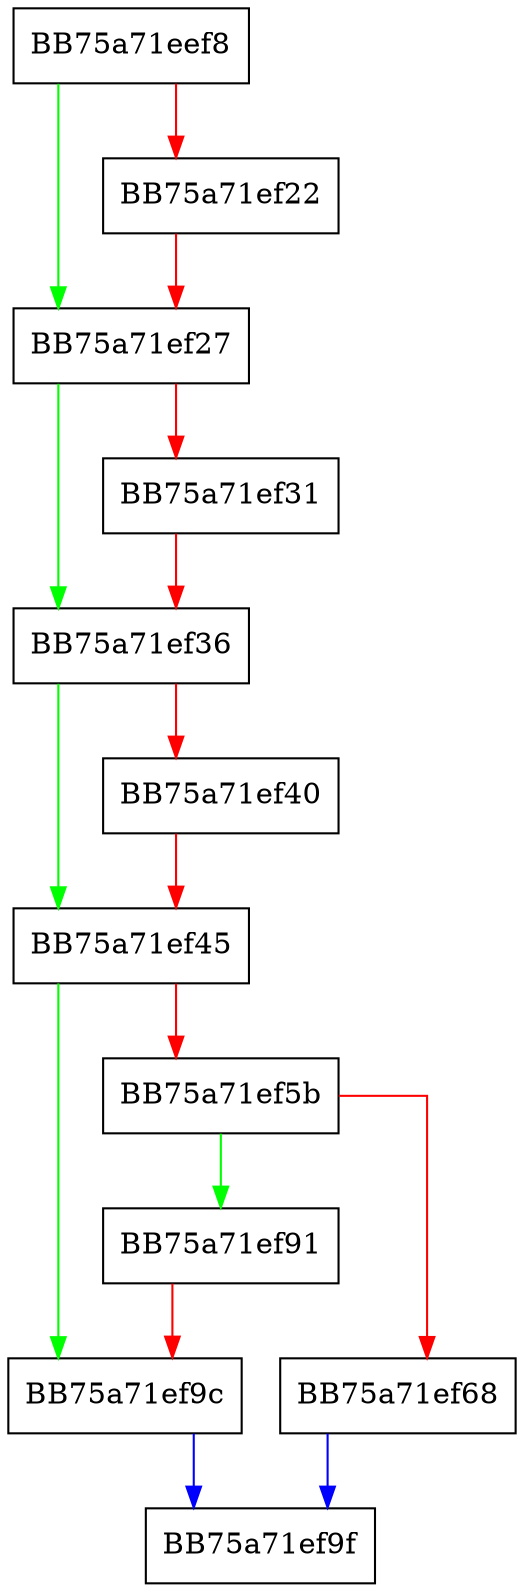digraph ShrinkUnits {
  node [shape="box"];
  graph [splines=ortho];
  BB75a71eef8 -> BB75a71ef27 [color="green"];
  BB75a71eef8 -> BB75a71ef22 [color="red"];
  BB75a71ef22 -> BB75a71ef27 [color="red"];
  BB75a71ef27 -> BB75a71ef36 [color="green"];
  BB75a71ef27 -> BB75a71ef31 [color="red"];
  BB75a71ef31 -> BB75a71ef36 [color="red"];
  BB75a71ef36 -> BB75a71ef45 [color="green"];
  BB75a71ef36 -> BB75a71ef40 [color="red"];
  BB75a71ef40 -> BB75a71ef45 [color="red"];
  BB75a71ef45 -> BB75a71ef9c [color="green"];
  BB75a71ef45 -> BB75a71ef5b [color="red"];
  BB75a71ef5b -> BB75a71ef91 [color="green"];
  BB75a71ef5b -> BB75a71ef68 [color="red"];
  BB75a71ef68 -> BB75a71ef9f [color="blue"];
  BB75a71ef91 -> BB75a71ef9c [color="red"];
  BB75a71ef9c -> BB75a71ef9f [color="blue"];
}